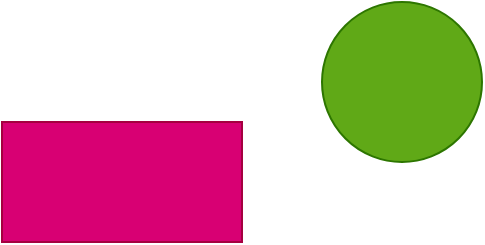 <mxfile>
    <diagram id="hcnf7RYopiIAxkdAj1nI" name="Audit">
        <mxGraphModel dx="1300" dy="772" grid="1" gridSize="10" guides="1" tooltips="1" connect="1" arrows="1" fold="1" page="1" pageScale="1" pageWidth="850" pageHeight="1100" math="0" shadow="0">
            <root>
                <mxCell id="0"/>
                <mxCell id="1" parent="0"/>
                <mxCell id="2" value="" style="ellipse;whiteSpace=wrap;html=1;aspect=fixed;fillColor=#60a917;fontColor=#ffffff;strokeColor=#2D7600;" vertex="1" parent="1">
                    <mxGeometry x="420" y="390" width="80" height="80" as="geometry"/>
                </mxCell>
                <mxCell id="3" value="" style="rounded=0;whiteSpace=wrap;html=1;fillColor=#d80073;fontColor=#ffffff;strokeColor=#A50040;" vertex="1" parent="1">
                    <mxGeometry x="260" y="450" width="120" height="60" as="geometry"/>
                </mxCell>
            </root>
        </mxGraphModel>
    </diagram>
</mxfile>